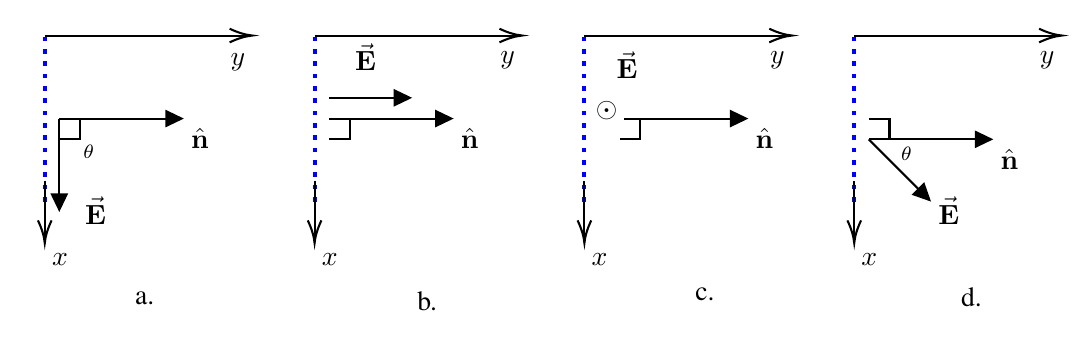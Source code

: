 

\tikzset{every picture/.style={line width=0.75pt}} %set default line width to 0.75pt        

\begin{tikzpicture}[x=0.75pt,y=0.75pt,yscale=-1,xscale=1]
%uncomment if require: \path (0,171); %set diagram left start at 0, and has height of 171

%Straight Lines [id:da2836625699838895] 
\draw [color={rgb, 255:red, 0; green, 0; blue, 255 }  ,draw opacity=1 ][line width=1.5]  [dash pattern={on 1.69pt off 2.76pt}]  (13,100) -- (13,20) ;
%Straight Lines [id:da4791715016412119] 
\draw    (13,90) -- (13,118) ;
\draw [shift={(13,120)}, rotate = 270] [color={rgb, 255:red, 0; green, 0; blue, 0 }  ][line width=0.75]    (10.93,-3.29) .. controls (6.95,-1.4) and (3.31,-0.3) .. (0,0) .. controls (3.31,0.3) and (6.95,1.4) .. (10.93,3.29)   ;
%Straight Lines [id:da3672086504331853] 
\draw    (13,20) -- (111,20) ;
\draw [shift={(113,20)}, rotate = 180] [color={rgb, 255:red, 0; green, 0; blue, 0 }  ][line width=0.75]    (10.93,-3.29) .. controls (6.95,-1.4) and (3.31,-0.3) .. (0,0) .. controls (3.31,0.3) and (6.95,1.4) .. (10.93,3.29)   ;
%Straight Lines [id:da3288023942564138] 
\draw [color={rgb, 255:red, 0; green, 0; blue, 255 }  ,draw opacity=1 ][line width=1.5]  [dash pattern={on 1.69pt off 2.76pt}]  (143,100) -- (143,20) ;
%Straight Lines [id:da06205823503235064] 
\draw    (143,90) -- (143,118) ;
\draw [shift={(143,120)}, rotate = 270] [color={rgb, 255:red, 0; green, 0; blue, 0 }  ][line width=0.75]    (10.93,-3.29) .. controls (6.95,-1.4) and (3.31,-0.3) .. (0,0) .. controls (3.31,0.3) and (6.95,1.4) .. (10.93,3.29)   ;
%Straight Lines [id:da10027113668203746] 
\draw    (143,20) -- (241,20) ;
\draw [shift={(243,20)}, rotate = 180] [color={rgb, 255:red, 0; green, 0; blue, 0 }  ][line width=0.75]    (10.93,-3.29) .. controls (6.95,-1.4) and (3.31,-0.3) .. (0,0) .. controls (3.31,0.3) and (6.95,1.4) .. (10.93,3.29)   ;
%Straight Lines [id:da7574531844005206] 
\draw [color={rgb, 255:red, 0; green, 0; blue, 255 }  ,draw opacity=1 ][line width=1.5]  [dash pattern={on 1.69pt off 2.76pt}]  (273,100) -- (273,20) ;
%Straight Lines [id:da8924970907281793] 
\draw    (273,90) -- (273,118) ;
\draw [shift={(273,120)}, rotate = 270] [color={rgb, 255:red, 0; green, 0; blue, 0 }  ][line width=0.75]    (10.93,-3.29) .. controls (6.95,-1.4) and (3.31,-0.3) .. (0,0) .. controls (3.31,0.3) and (6.95,1.4) .. (10.93,3.29)   ;
%Straight Lines [id:da781327596676] 
\draw    (273,20) -- (371,20) ;
\draw [shift={(373,20)}, rotate = 180] [color={rgb, 255:red, 0; green, 0; blue, 0 }  ][line width=0.75]    (10.93,-3.29) .. controls (6.95,-1.4) and (3.31,-0.3) .. (0,0) .. controls (3.31,0.3) and (6.95,1.4) .. (10.93,3.29)   ;
%Straight Lines [id:da6609734917478578] 
\draw [color={rgb, 255:red, 0; green, 0; blue, 255 }  ,draw opacity=1 ][line width=1.5]  [dash pattern={on 1.69pt off 2.76pt}]  (403,100) -- (403,20) ;
%Straight Lines [id:da9687687871947994] 
\draw    (403,90) -- (403,118) ;
\draw [shift={(403,120)}, rotate = 270] [color={rgb, 255:red, 0; green, 0; blue, 0 }  ][line width=0.75]    (10.93,-3.29) .. controls (6.95,-1.4) and (3.31,-0.3) .. (0,0) .. controls (3.31,0.3) and (6.95,1.4) .. (10.93,3.29)   ;
%Straight Lines [id:da7560644823714548] 
\draw    (403,20) -- (501,20) ;
\draw [shift={(503,20)}, rotate = 180] [color={rgb, 255:red, 0; green, 0; blue, 0 }  ][line width=0.75]    (10.93,-3.29) .. controls (6.95,-1.4) and (3.31,-0.3) .. (0,0) .. controls (3.31,0.3) and (6.95,1.4) .. (10.93,3.29)   ;
%Straight Lines [id:da5162504602425002] 
\draw    (20,60) -- (77,60) ;
\draw [shift={(80,60)}, rotate = 180] [fill={rgb, 255:red, 0; green, 0; blue, 0 }  ][line width=0.08]  [draw opacity=0] (8.93,-4.29) -- (0,0) -- (8.93,4.29) -- cycle    ;
%Straight Lines [id:da9216860152486386] 
\draw    (20,60) -- (20,102) ;
\draw [shift={(20,105)}, rotate = 270] [fill={rgb, 255:red, 0; green, 0; blue, 0 }  ][line width=0.08]  [draw opacity=0] (8.93,-4.29) -- (0,0) -- (8.93,4.29) -- cycle    ;
%Straight Lines [id:da3813514776904292] 
\draw    (150,60) -- (207,60) ;
\draw [shift={(210,60)}, rotate = 180] [fill={rgb, 255:red, 0; green, 0; blue, 0 }  ][line width=0.08]  [draw opacity=0] (8.93,-4.29) -- (0,0) -- (8.93,4.29) -- cycle    ;
%Straight Lines [id:da5006127406298928] 
\draw    (150,50) -- (187,50) ;
\draw [shift={(190,50)}, rotate = 180] [fill={rgb, 255:red, 0; green, 0; blue, 0 }  ][line width=0.08]  [draw opacity=0] (8.93,-4.29) -- (0,0) -- (8.93,4.29) -- cycle    ;
%Straight Lines [id:da3223267435316297] 
\draw    (292,60) -- (349,60) ;
\draw [shift={(352,60)}, rotate = 180] [fill={rgb, 255:red, 0; green, 0; blue, 0 }  ][line width=0.08]  [draw opacity=0] (8.93,-4.29) -- (0,0) -- (8.93,4.29) -- cycle    ;
%Straight Lines [id:da1512550060086102] 
\draw    (410,70) -- (467,70) ;
\draw [shift={(470,70)}, rotate = 180] [fill={rgb, 255:red, 0; green, 0; blue, 0 }  ][line width=0.08]  [draw opacity=0] (8.93,-4.29) -- (0,0) -- (8.93,4.29) -- cycle    ;
%Straight Lines [id:da45864200654078924] 
\draw    (410,70) -- (437.88,97.88) ;
\draw [shift={(440,100)}, rotate = 225] [fill={rgb, 255:red, 0; green, 0; blue, 0 }  ][line width=0.08]  [draw opacity=0] (8.93,-4.29) -- (0,0) -- (8.93,4.29) -- cycle    ;
%Shape: Right Angle [id:dp687875208585023] 
\draw   (30,60) -- (30,70) -- (20,70) ;
%Shape: Right Angle [id:dp041164017908908335] 
\draw   (160,60) -- (160,70) -- (150,70) ;
%Shape: Right Angle [id:dp5425506703639271] 
\draw   (300,60) -- (300,70) -- (290,70) ;
%Shape: Right Angle [id:dp7437355955295764] 
\draw   (410,60) -- (420,60) -- (420,70) ;

% Text Node
\draw (15,123.4) node [anchor=north west][inner sep=0.75pt]    {$x$};
% Text Node
\draw (101,27.4) node [anchor=north west][inner sep=0.75pt]    {$y$};
% Text Node
\draw (145,123.4) node [anchor=north west][inner sep=0.75pt]    {$x$};
% Text Node
\draw (231,26.4) node [anchor=north west][inner sep=0.75pt]    {$y$};
% Text Node
\draw (275,123.4) node [anchor=north west][inner sep=0.75pt]    {$x$};
% Text Node
\draw (361,26.4) node [anchor=north west][inner sep=0.75pt]    {$y$};
% Text Node
\draw (405,123.4) node [anchor=north west][inner sep=0.75pt]    {$x$};
% Text Node
\draw (491,26.4) node [anchor=north west][inner sep=0.75pt]    {$y$};
% Text Node
\draw (55,142) node [anchor=north west][inner sep=0.75pt]   [align=left] {{\fontfamily{ptm}\selectfont a.}};
% Text Node
\draw (191,142) node [anchor=north west][inner sep=0.75pt]   [align=left] {{\fontfamily{ptm}\selectfont b.}};
% Text Node
\draw (325,140) node [anchor=north west][inner sep=0.75pt]   [align=left] {{\fontfamily{ptm}\selectfont c.}};
% Text Node
\draw (453,140) node [anchor=north west][inner sep=0.75pt]   [align=left] {{\fontfamily{ptm}\selectfont d.}};
% Text Node
\draw (82,63.4) node [anchor=north west][inner sep=0.75pt]    {$\hat{\mathbf{n}}$};
% Text Node
\draw (161,22.4) node [anchor=north west][inner sep=0.75pt]    {$\vec{\mathbf{E}}$};
% Text Node
\draw (277,50.4) node [anchor=north west][inner sep=0.75pt]    {$\odot $};
% Text Node
\draw (287,26.4) node [anchor=north west][inner sep=0.75pt]    {$\vec{\mathbf{E}}$};
% Text Node
\draw (442,96.4) node [anchor=north west][inner sep=0.75pt]    {$\vec{\mathbf{E}}$};
% Text Node
\draw (31,96.4) node [anchor=north west][inner sep=0.75pt]    {$\vec{\mathbf{E}}$};
% Text Node
\draw (212,63.4) node [anchor=north west][inner sep=0.75pt]    {$\hat{\mathbf{n}}$};
% Text Node
\draw (354,63.4) node [anchor=north west][inner sep=0.75pt]    {$\hat{\mathbf{n}}$};
% Text Node
\draw (472,73.4) node [anchor=north west][inner sep=0.75pt]    {$\hat{\mathbf{n}}$};
% Text Node
\draw (30,71.4) node [anchor=north west][inner sep=0.75pt]  [font=\scriptsize]  {$\theta $};
% Text Node
\draw (424,72.4) node [anchor=north west][inner sep=0.75pt]  [font=\scriptsize]  {$\theta $};


\end{tikzpicture}
